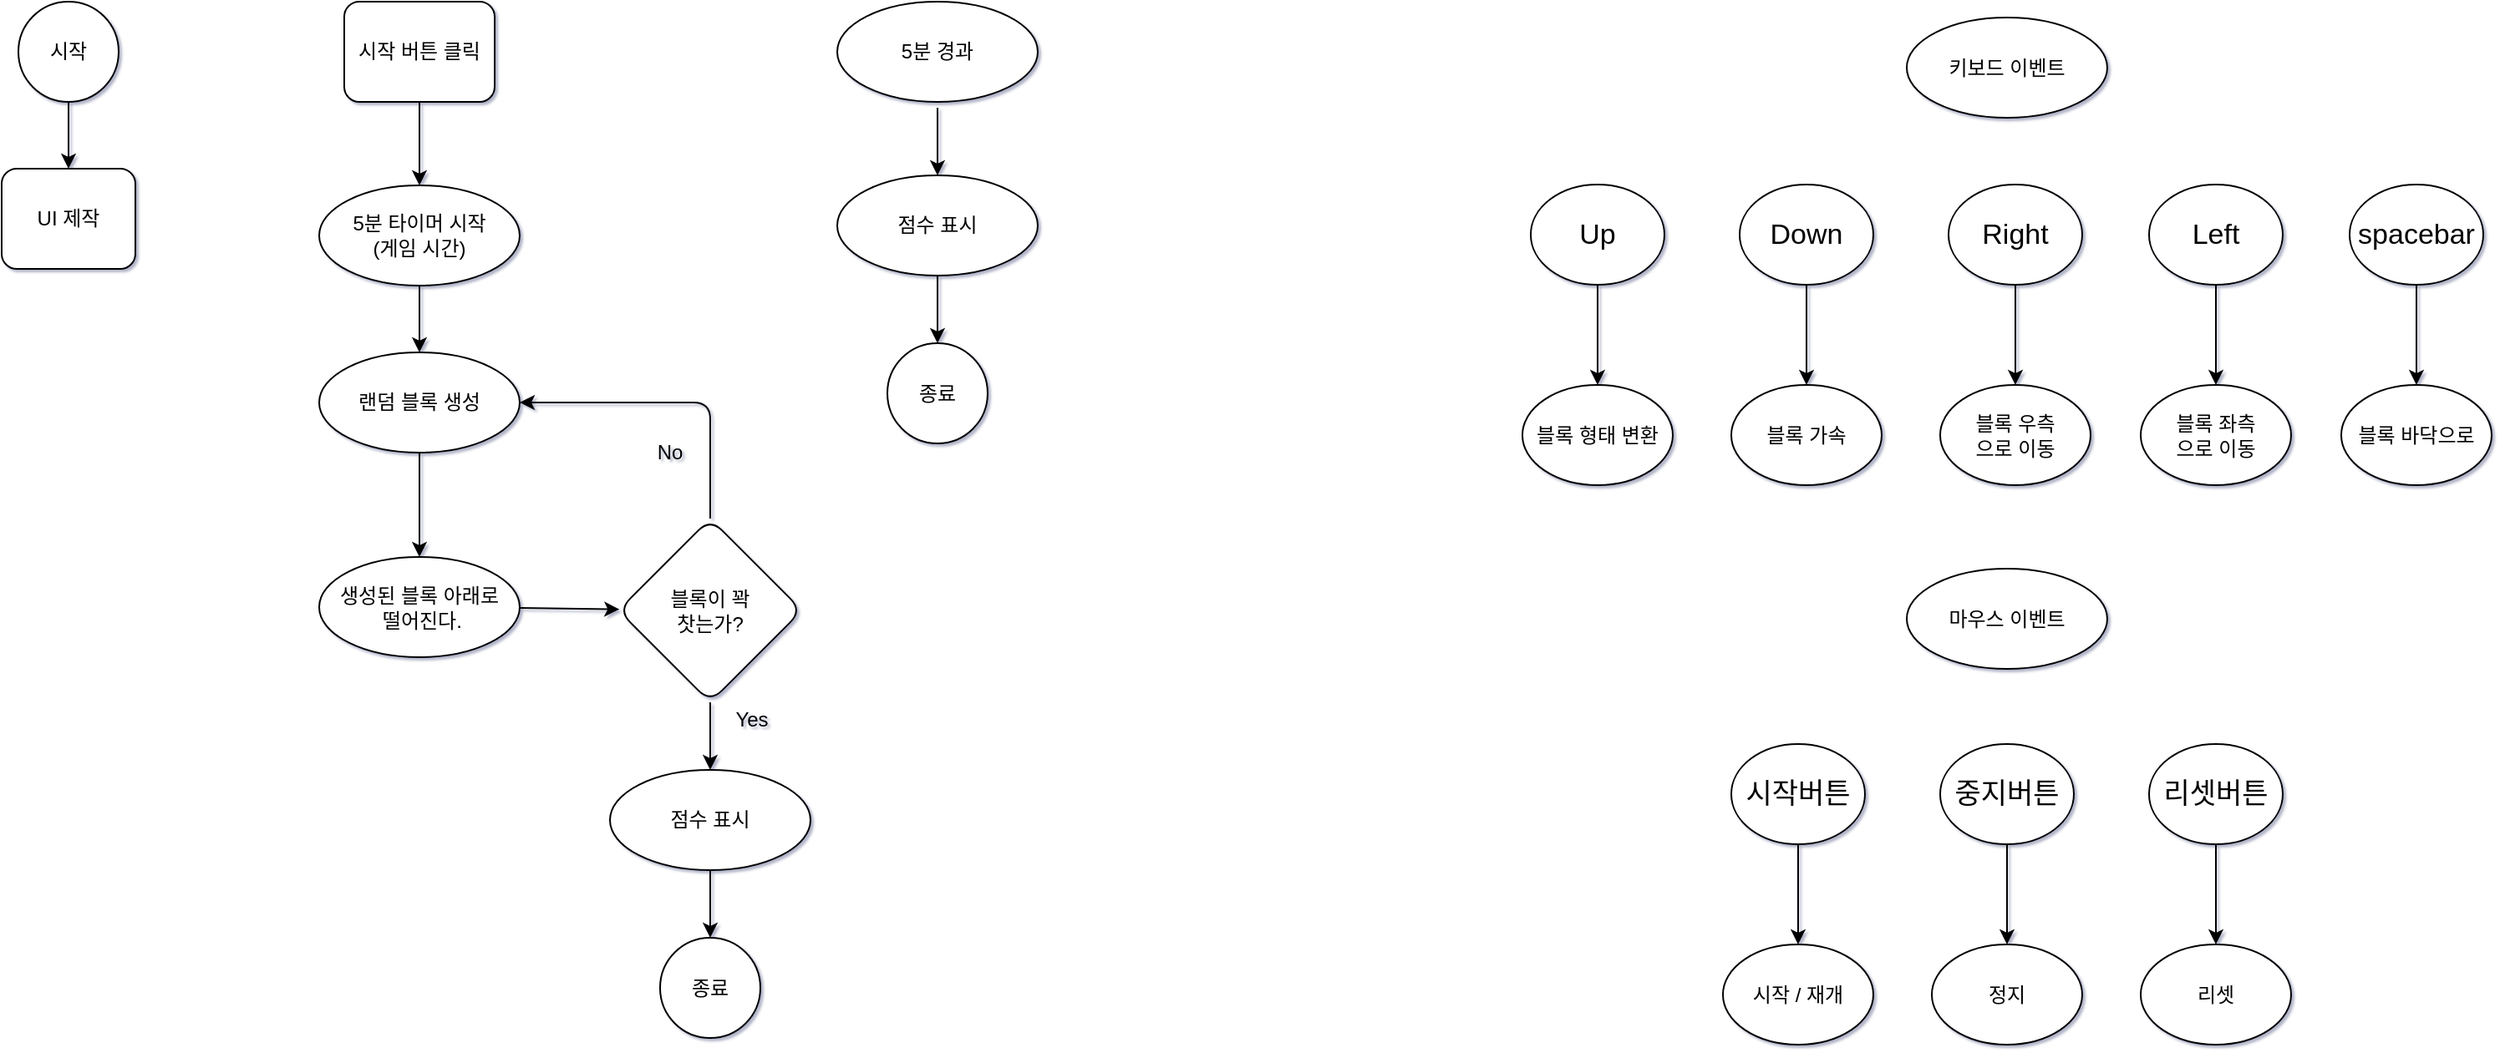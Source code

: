 <mxfile>
    <diagram id="-Qh4-3rxI9yq7lKGaY9A" name="페이지-1">
        <mxGraphModel dx="1048" dy="938" grid="1" gridSize="10" guides="1" tooltips="1" connect="1" arrows="1" fold="1" page="1" pageScale="1" pageWidth="827" pageHeight="1169" background="none" math="0" shadow="1">
            <root>
                <mxCell id="0"/>
                <mxCell id="1" parent="0"/>
                <mxCell id="4" value="" style="edgeStyle=none;html=1;" parent="1" source="2" edge="1">
                    <mxGeometry relative="1" as="geometry">
                        <mxPoint x="90" y="150.0" as="targetPoint"/>
                    </mxGeometry>
                </mxCell>
                <mxCell id="2" value="시작" style="ellipse;whiteSpace=wrap;html=1;aspect=fixed;rounded=1;" parent="1" vertex="1">
                    <mxGeometry x="60" y="50" width="60" height="60" as="geometry"/>
                </mxCell>
                <mxCell id="7" value="UI 제작" style="whiteSpace=wrap;html=1;rounded=1;" parent="1" vertex="1">
                    <mxGeometry x="50" y="150" width="80" height="60" as="geometry"/>
                </mxCell>
                <mxCell id="20" value="" style="edgeStyle=none;html=1;" parent="1" source="8" target="19" edge="1">
                    <mxGeometry relative="1" as="geometry"/>
                </mxCell>
                <mxCell id="8" value="시작 버튼 클릭" style="whiteSpace=wrap;html=1;rounded=1;" parent="1" vertex="1">
                    <mxGeometry x="255" y="50" width="90" height="60" as="geometry"/>
                </mxCell>
                <mxCell id="14" value="" style="edgeStyle=none;html=1;" parent="1" target="13" edge="1">
                    <mxGeometry relative="1" as="geometry">
                        <mxPoint x="300" y="320.5" as="sourcePoint"/>
                    </mxGeometry>
                </mxCell>
                <mxCell id="11" value="랜덤 블록 생성" style="ellipse;whiteSpace=wrap;html=1;rounded=1;" parent="1" vertex="1">
                    <mxGeometry x="240" y="260" width="120" height="60" as="geometry"/>
                </mxCell>
                <mxCell id="94" value="" style="edgeStyle=none;html=1;" edge="1" parent="1" source="13" target="43">
                    <mxGeometry relative="1" as="geometry"/>
                </mxCell>
                <mxCell id="13" value="생성된 블록 아래로&lt;br&gt;&amp;nbsp;떨어진다." style="ellipse;whiteSpace=wrap;html=1;rounded=1;" parent="1" vertex="1">
                    <mxGeometry x="240" y="382.5" width="120" height="60" as="geometry"/>
                </mxCell>
                <mxCell id="18" value="" style="edgeStyle=none;html=1;" parent="1" source="19" edge="1">
                    <mxGeometry relative="1" as="geometry">
                        <mxPoint x="300" y="260.0" as="targetPoint"/>
                    </mxGeometry>
                </mxCell>
                <mxCell id="19" value="5분 타이머 시작&lt;br&gt;(게임 시간)" style="ellipse;whiteSpace=wrap;html=1;rounded=1;" parent="1" vertex="1">
                    <mxGeometry x="240" y="160" width="120" height="60" as="geometry"/>
                </mxCell>
                <mxCell id="34" value="키보드 이벤트" style="ellipse;whiteSpace=wrap;html=1;rounded=1;" parent="1" vertex="1">
                    <mxGeometry x="1190" y="59.5" width="120" height="60" as="geometry"/>
                </mxCell>
                <mxCell id="95" value="" style="edgeStyle=none;html=1;" edge="1" parent="1" source="43" target="45">
                    <mxGeometry relative="1" as="geometry"/>
                </mxCell>
                <mxCell id="105" style="edgeStyle=none;html=1;entryX=1;entryY=0.5;entryDx=0;entryDy=0;" edge="1" parent="1" source="43" target="11">
                    <mxGeometry relative="1" as="geometry">
                        <Array as="points">
                            <mxPoint x="474" y="290"/>
                        </Array>
                    </mxGeometry>
                </mxCell>
                <mxCell id="43" value="블록이 꽉 &lt;br&gt;찻는가?" style="rhombus;whiteSpace=wrap;html=1;rounded=1;" parent="1" vertex="1">
                    <mxGeometry x="419" y="359.5" width="110" height="110" as="geometry"/>
                </mxCell>
                <mxCell id="48" value="" style="edgeStyle=none;html=1;" parent="1" source="45" target="47" edge="1">
                    <mxGeometry relative="1" as="geometry"/>
                </mxCell>
                <mxCell id="45" value="점수 표시" style="ellipse;whiteSpace=wrap;html=1;rounded=1;" parent="1" vertex="1">
                    <mxGeometry x="414" y="510" width="120" height="60" as="geometry"/>
                </mxCell>
                <mxCell id="47" value="종료" style="ellipse;whiteSpace=wrap;html=1;aspect=fixed;rounded=1;" parent="1" vertex="1">
                    <mxGeometry x="444" y="610.5" width="60" height="60" as="geometry"/>
                </mxCell>
                <mxCell id="64" value="" style="edgeStyle=none;html=1;" edge="1" parent="1" source="57" target="63">
                    <mxGeometry relative="1" as="geometry"/>
                </mxCell>
                <mxCell id="57" value="&lt;span style=&quot;font-size: 17px&quot;&gt;Up&lt;/span&gt;" style="ellipse;whiteSpace=wrap;html=1;rounded=1;" parent="1" vertex="1">
                    <mxGeometry x="965" y="159.5" width="80" height="60" as="geometry"/>
                </mxCell>
                <mxCell id="69" value="" style="edgeStyle=none;html=1;" edge="1" parent="1" source="60" target="66">
                    <mxGeometry relative="1" as="geometry"/>
                </mxCell>
                <mxCell id="60" value="&lt;span style=&quot;font-size: 17px&quot;&gt;Right&lt;/span&gt;" style="ellipse;whiteSpace=wrap;html=1;rounded=1;" parent="1" vertex="1">
                    <mxGeometry x="1215" y="159.5" width="80" height="60" as="geometry"/>
                </mxCell>
                <mxCell id="68" value="" style="edgeStyle=none;html=1;" edge="1" parent="1" source="61" target="65">
                    <mxGeometry relative="1" as="geometry"/>
                </mxCell>
                <mxCell id="61" value="&lt;font style=&quot;font-size: 17px&quot;&gt;Down&lt;/font&gt;" style="ellipse;whiteSpace=wrap;html=1;rounded=1;" parent="1" vertex="1">
                    <mxGeometry x="1090" y="159.5" width="80" height="60" as="geometry"/>
                </mxCell>
                <mxCell id="70" value="" style="edgeStyle=none;html=1;" edge="1" parent="1" source="62" target="67">
                    <mxGeometry relative="1" as="geometry"/>
                </mxCell>
                <mxCell id="62" value="&lt;span style=&quot;font-size: 17px&quot;&gt;Left&lt;/span&gt;" style="ellipse;whiteSpace=wrap;html=1;rounded=1;" parent="1" vertex="1">
                    <mxGeometry x="1335" y="159.5" width="80" height="60" as="geometry"/>
                </mxCell>
                <mxCell id="63" value="블록 형태 변환" style="ellipse;whiteSpace=wrap;html=1;rounded=1;" vertex="1" parent="1">
                    <mxGeometry x="960" y="279.5" width="90" height="60" as="geometry"/>
                </mxCell>
                <mxCell id="65" value="블록 가속" style="ellipse;whiteSpace=wrap;html=1;rounded=1;" vertex="1" parent="1">
                    <mxGeometry x="1085" y="279.5" width="90" height="60" as="geometry"/>
                </mxCell>
                <mxCell id="66" value="블록 우측&lt;br&gt;으로 이동" style="ellipse;whiteSpace=wrap;html=1;rounded=1;" vertex="1" parent="1">
                    <mxGeometry x="1210" y="279.5" width="90" height="60" as="geometry"/>
                </mxCell>
                <mxCell id="67" value="블록 좌측&lt;br&gt;으로 이동" style="ellipse;whiteSpace=wrap;html=1;rounded=1;" vertex="1" parent="1">
                    <mxGeometry x="1330" y="279.5" width="90" height="60" as="geometry"/>
                </mxCell>
                <mxCell id="78" value="" style="edgeStyle=none;html=1;" edge="1" source="79" target="84" parent="1">
                    <mxGeometry relative="1" as="geometry"/>
                </mxCell>
                <mxCell id="79" value="&lt;span style=&quot;font-size: 17px&quot;&gt;시작버튼&lt;/span&gt;" style="ellipse;whiteSpace=wrap;html=1;rounded=1;" vertex="1" parent="1">
                    <mxGeometry x="1085" y="494.5" width="80" height="60" as="geometry"/>
                </mxCell>
                <mxCell id="80" value="" style="edgeStyle=none;html=1;" edge="1" source="81" target="86" parent="1">
                    <mxGeometry relative="1" as="geometry"/>
                </mxCell>
                <mxCell id="81" value="&lt;span style=&quot;font-size: 17px&quot;&gt;리셋버튼&lt;/span&gt;" style="ellipse;whiteSpace=wrap;html=1;rounded=1;" vertex="1" parent="1">
                    <mxGeometry x="1335" y="494.5" width="80" height="60" as="geometry"/>
                </mxCell>
                <mxCell id="82" value="" style="edgeStyle=none;html=1;" edge="1" source="83" target="85" parent="1">
                    <mxGeometry relative="1" as="geometry"/>
                </mxCell>
                <mxCell id="83" value="&lt;font style=&quot;font-size: 17px&quot;&gt;중지버튼&lt;/font&gt;" style="ellipse;whiteSpace=wrap;html=1;rounded=1;" vertex="1" parent="1">
                    <mxGeometry x="1210" y="494.5" width="80" height="60" as="geometry"/>
                </mxCell>
                <mxCell id="84" value="시작 / 재개" style="ellipse;whiteSpace=wrap;html=1;rounded=1;" vertex="1" parent="1">
                    <mxGeometry x="1080" y="614.5" width="90" height="60" as="geometry"/>
                </mxCell>
                <mxCell id="85" value="정지" style="ellipse;whiteSpace=wrap;html=1;rounded=1;" vertex="1" parent="1">
                    <mxGeometry x="1205" y="614.5" width="90" height="60" as="geometry"/>
                </mxCell>
                <mxCell id="86" value="리셋" style="ellipse;whiteSpace=wrap;html=1;rounded=1;" vertex="1" parent="1">
                    <mxGeometry x="1330" y="614.5" width="90" height="60" as="geometry"/>
                </mxCell>
                <mxCell id="87" value="" style="edgeStyle=none;html=1;" edge="1" parent="1" source="88" target="89">
                    <mxGeometry relative="1" as="geometry"/>
                </mxCell>
                <mxCell id="88" value="&lt;span style=&quot;font-size: 17px&quot;&gt;spacebar&lt;/span&gt;" style="ellipse;whiteSpace=wrap;html=1;rounded=1;" vertex="1" parent="1">
                    <mxGeometry x="1455" y="159.5" width="80" height="60" as="geometry"/>
                </mxCell>
                <mxCell id="89" value="블록 바닥으로" style="ellipse;whiteSpace=wrap;html=1;rounded=1;" vertex="1" parent="1">
                    <mxGeometry x="1450" y="279.5" width="90" height="60" as="geometry"/>
                </mxCell>
                <mxCell id="90" value="마우스 이벤트" style="ellipse;whiteSpace=wrap;html=1;rounded=1;" vertex="1" parent="1">
                    <mxGeometry x="1190" y="389.5" width="120" height="60" as="geometry"/>
                </mxCell>
                <mxCell id="96" value="Yes" style="text;html=1;strokeColor=none;fillColor=none;align=center;verticalAlign=middle;whiteSpace=wrap;rounded=0;" vertex="1" parent="1">
                    <mxGeometry x="479" y="469.5" width="40" height="20" as="geometry"/>
                </mxCell>
                <mxCell id="99" value="No" style="text;html=1;strokeColor=none;fillColor=none;align=center;verticalAlign=middle;whiteSpace=wrap;rounded=0;" vertex="1" parent="1">
                    <mxGeometry x="430" y="310" width="40" height="20" as="geometry"/>
                </mxCell>
                <mxCell id="106" value="5분 경과" style="ellipse;whiteSpace=wrap;html=1;rounded=1;" vertex="1" parent="1">
                    <mxGeometry x="550" y="50" width="120" height="60" as="geometry"/>
                </mxCell>
                <mxCell id="107" value="" style="edgeStyle=none;html=1;" edge="1" parent="1" target="109">
                    <mxGeometry relative="1" as="geometry">
                        <mxPoint x="610" y="113.5" as="sourcePoint"/>
                    </mxGeometry>
                </mxCell>
                <mxCell id="108" value="" style="edgeStyle=none;html=1;" edge="1" parent="1" source="109" target="110">
                    <mxGeometry relative="1" as="geometry"/>
                </mxCell>
                <mxCell id="109" value="점수 표시" style="ellipse;whiteSpace=wrap;html=1;rounded=1;" vertex="1" parent="1">
                    <mxGeometry x="550" y="154" width="120" height="60" as="geometry"/>
                </mxCell>
                <mxCell id="110" value="종료" style="ellipse;whiteSpace=wrap;html=1;aspect=fixed;rounded=1;" vertex="1" parent="1">
                    <mxGeometry x="580" y="254.5" width="60" height="60" as="geometry"/>
                </mxCell>
            </root>
        </mxGraphModel>
    </diagram>
</mxfile>